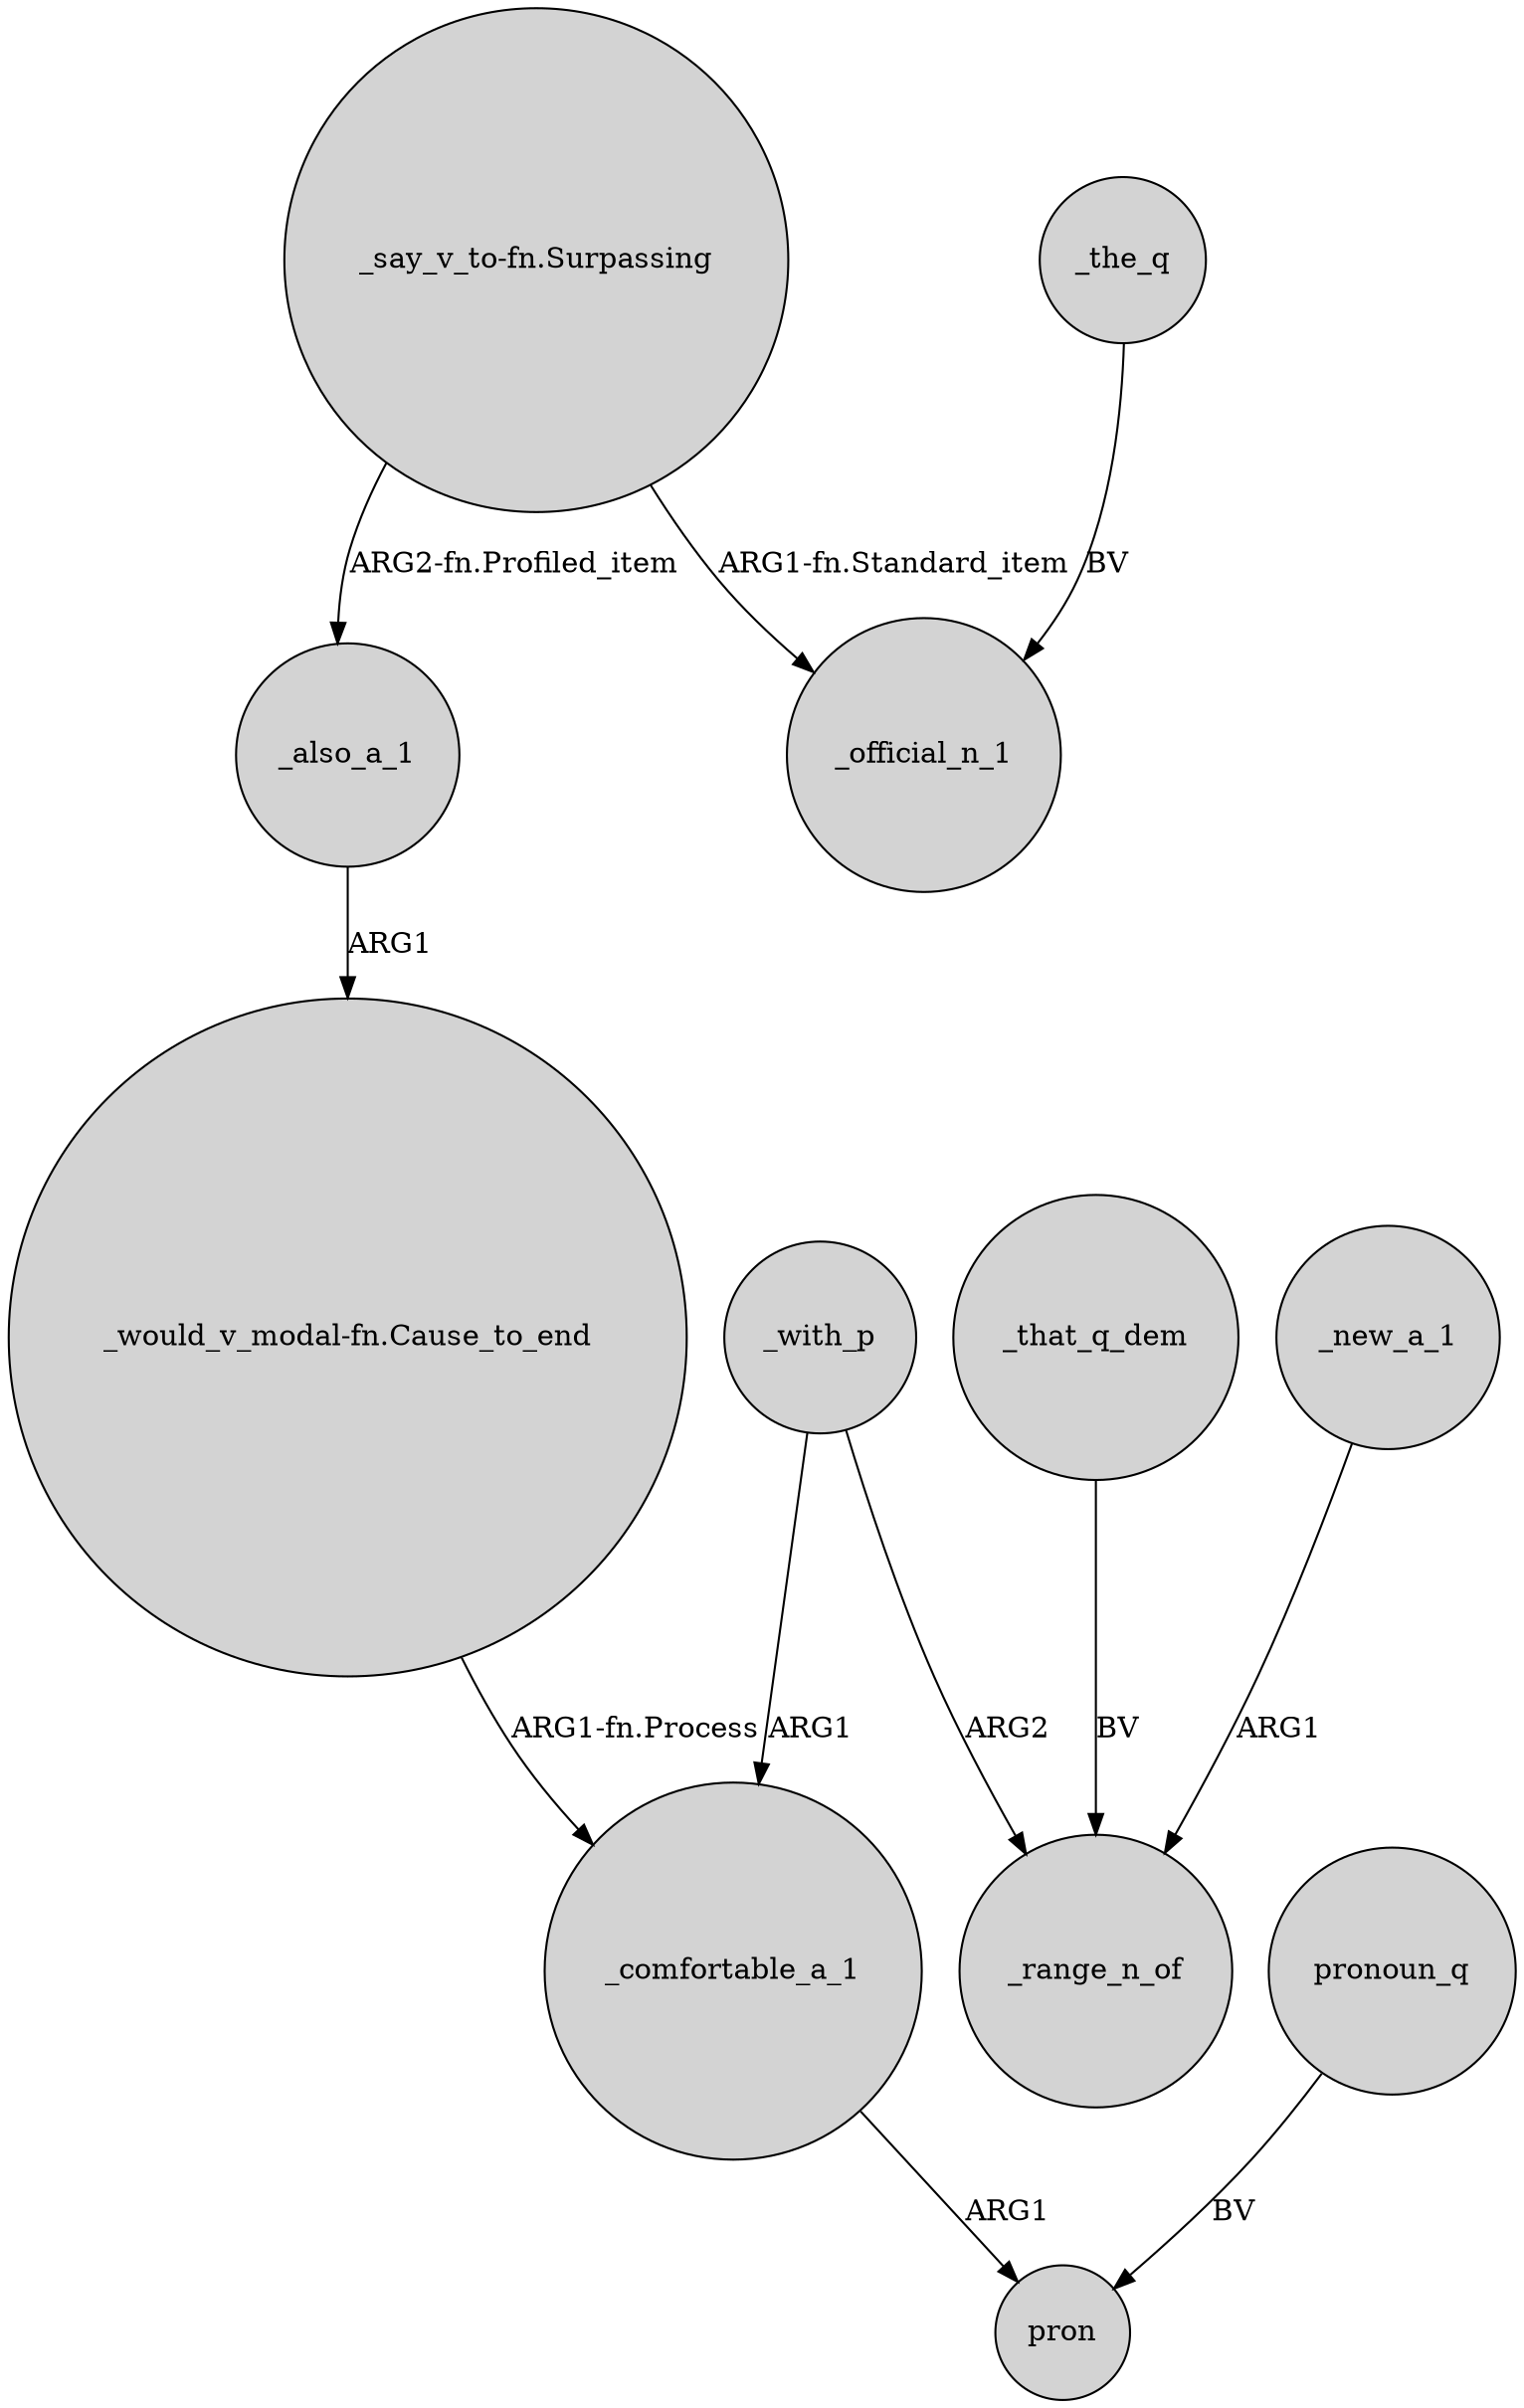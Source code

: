 digraph {
	node [shape=circle style=filled]
	_new_a_1 -> _range_n_of [label=ARG1]
	"_say_v_to-fn.Surpassing" -> _official_n_1 [label="ARG1-fn.Standard_item"]
	_with_p -> _comfortable_a_1 [label=ARG1]
	_comfortable_a_1 -> pron [label=ARG1]
	_the_q -> _official_n_1 [label=BV]
	"_say_v_to-fn.Surpassing" -> _also_a_1 [label="ARG2-fn.Profiled_item"]
	"_would_v_modal-fn.Cause_to_end" -> _comfortable_a_1 [label="ARG1-fn.Process"]
	_with_p -> _range_n_of [label=ARG2]
	pronoun_q -> pron [label=BV]
	_also_a_1 -> "_would_v_modal-fn.Cause_to_end" [label=ARG1]
	_that_q_dem -> _range_n_of [label=BV]
}
